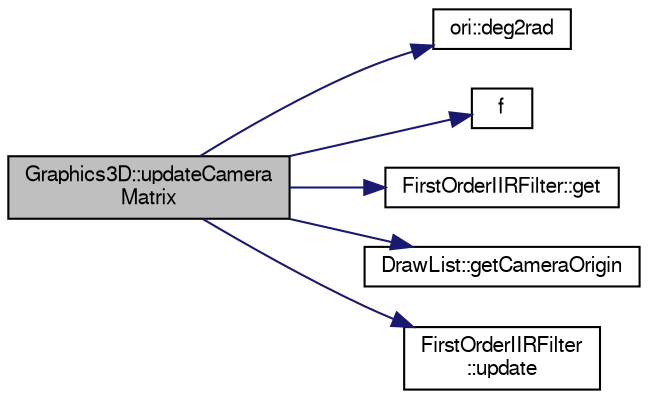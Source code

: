 digraph "Graphics3D::updateCameraMatrix"
{
  edge [fontname="FreeSans",fontsize="10",labelfontname="FreeSans",labelfontsize="10"];
  node [fontname="FreeSans",fontsize="10",shape=record];
  rankdir="LR";
  Node1 [label="Graphics3D::updateCamera\lMatrix",height=0.2,width=0.4,color="black", fillcolor="grey75", style="filled", fontcolor="black"];
  Node1 -> Node2 [color="midnightblue",fontsize="10",style="solid",fontname="FreeSans"];
  Node2 [label="ori::deg2rad",height=0.2,width=0.4,color="black", fillcolor="white", style="filled",URL="$da/d9b/namespaceori.html#abb3365c40bad692ba94734339d8c9df9"];
  Node1 -> Node3 [color="midnightblue",fontsize="10",style="solid",fontname="FreeSans"];
  Node3 [label="f",height=0.2,width=0.4,color="black", fillcolor="white", style="filled",URL="$dc/dd7/test__casadi_8cpp.html#ae20d7fba59865a21504b65cdb44cbfe5"];
  Node1 -> Node4 [color="midnightblue",fontsize="10",style="solid",fontname="FreeSans"];
  Node4 [label="FirstOrderIIRFilter::get",height=0.2,width=0.4,color="black", fillcolor="white", style="filled",URL="$dc/d6f/class_first_order_i_i_r_filter.html#a11abac204c75fb6ef53e830d052dfab1"];
  Node1 -> Node5 [color="midnightblue",fontsize="10",style="solid",fontname="FreeSans"];
  Node5 [label="DrawList::getCameraOrigin",height=0.2,width=0.4,color="black", fillcolor="white", style="filled",URL="$d1/d03/class_draw_list.html#acdf51fca776b0e13bdbb756e40741442"];
  Node1 -> Node6 [color="midnightblue",fontsize="10",style="solid",fontname="FreeSans"];
  Node6 [label="FirstOrderIIRFilter\l::update",height=0.2,width=0.4,color="black", fillcolor="white", style="filled",URL="$dc/d6f/class_first_order_i_i_r_filter.html#a6b1e22e84349dfe5b4c166a9d46c5d4b"];
}
